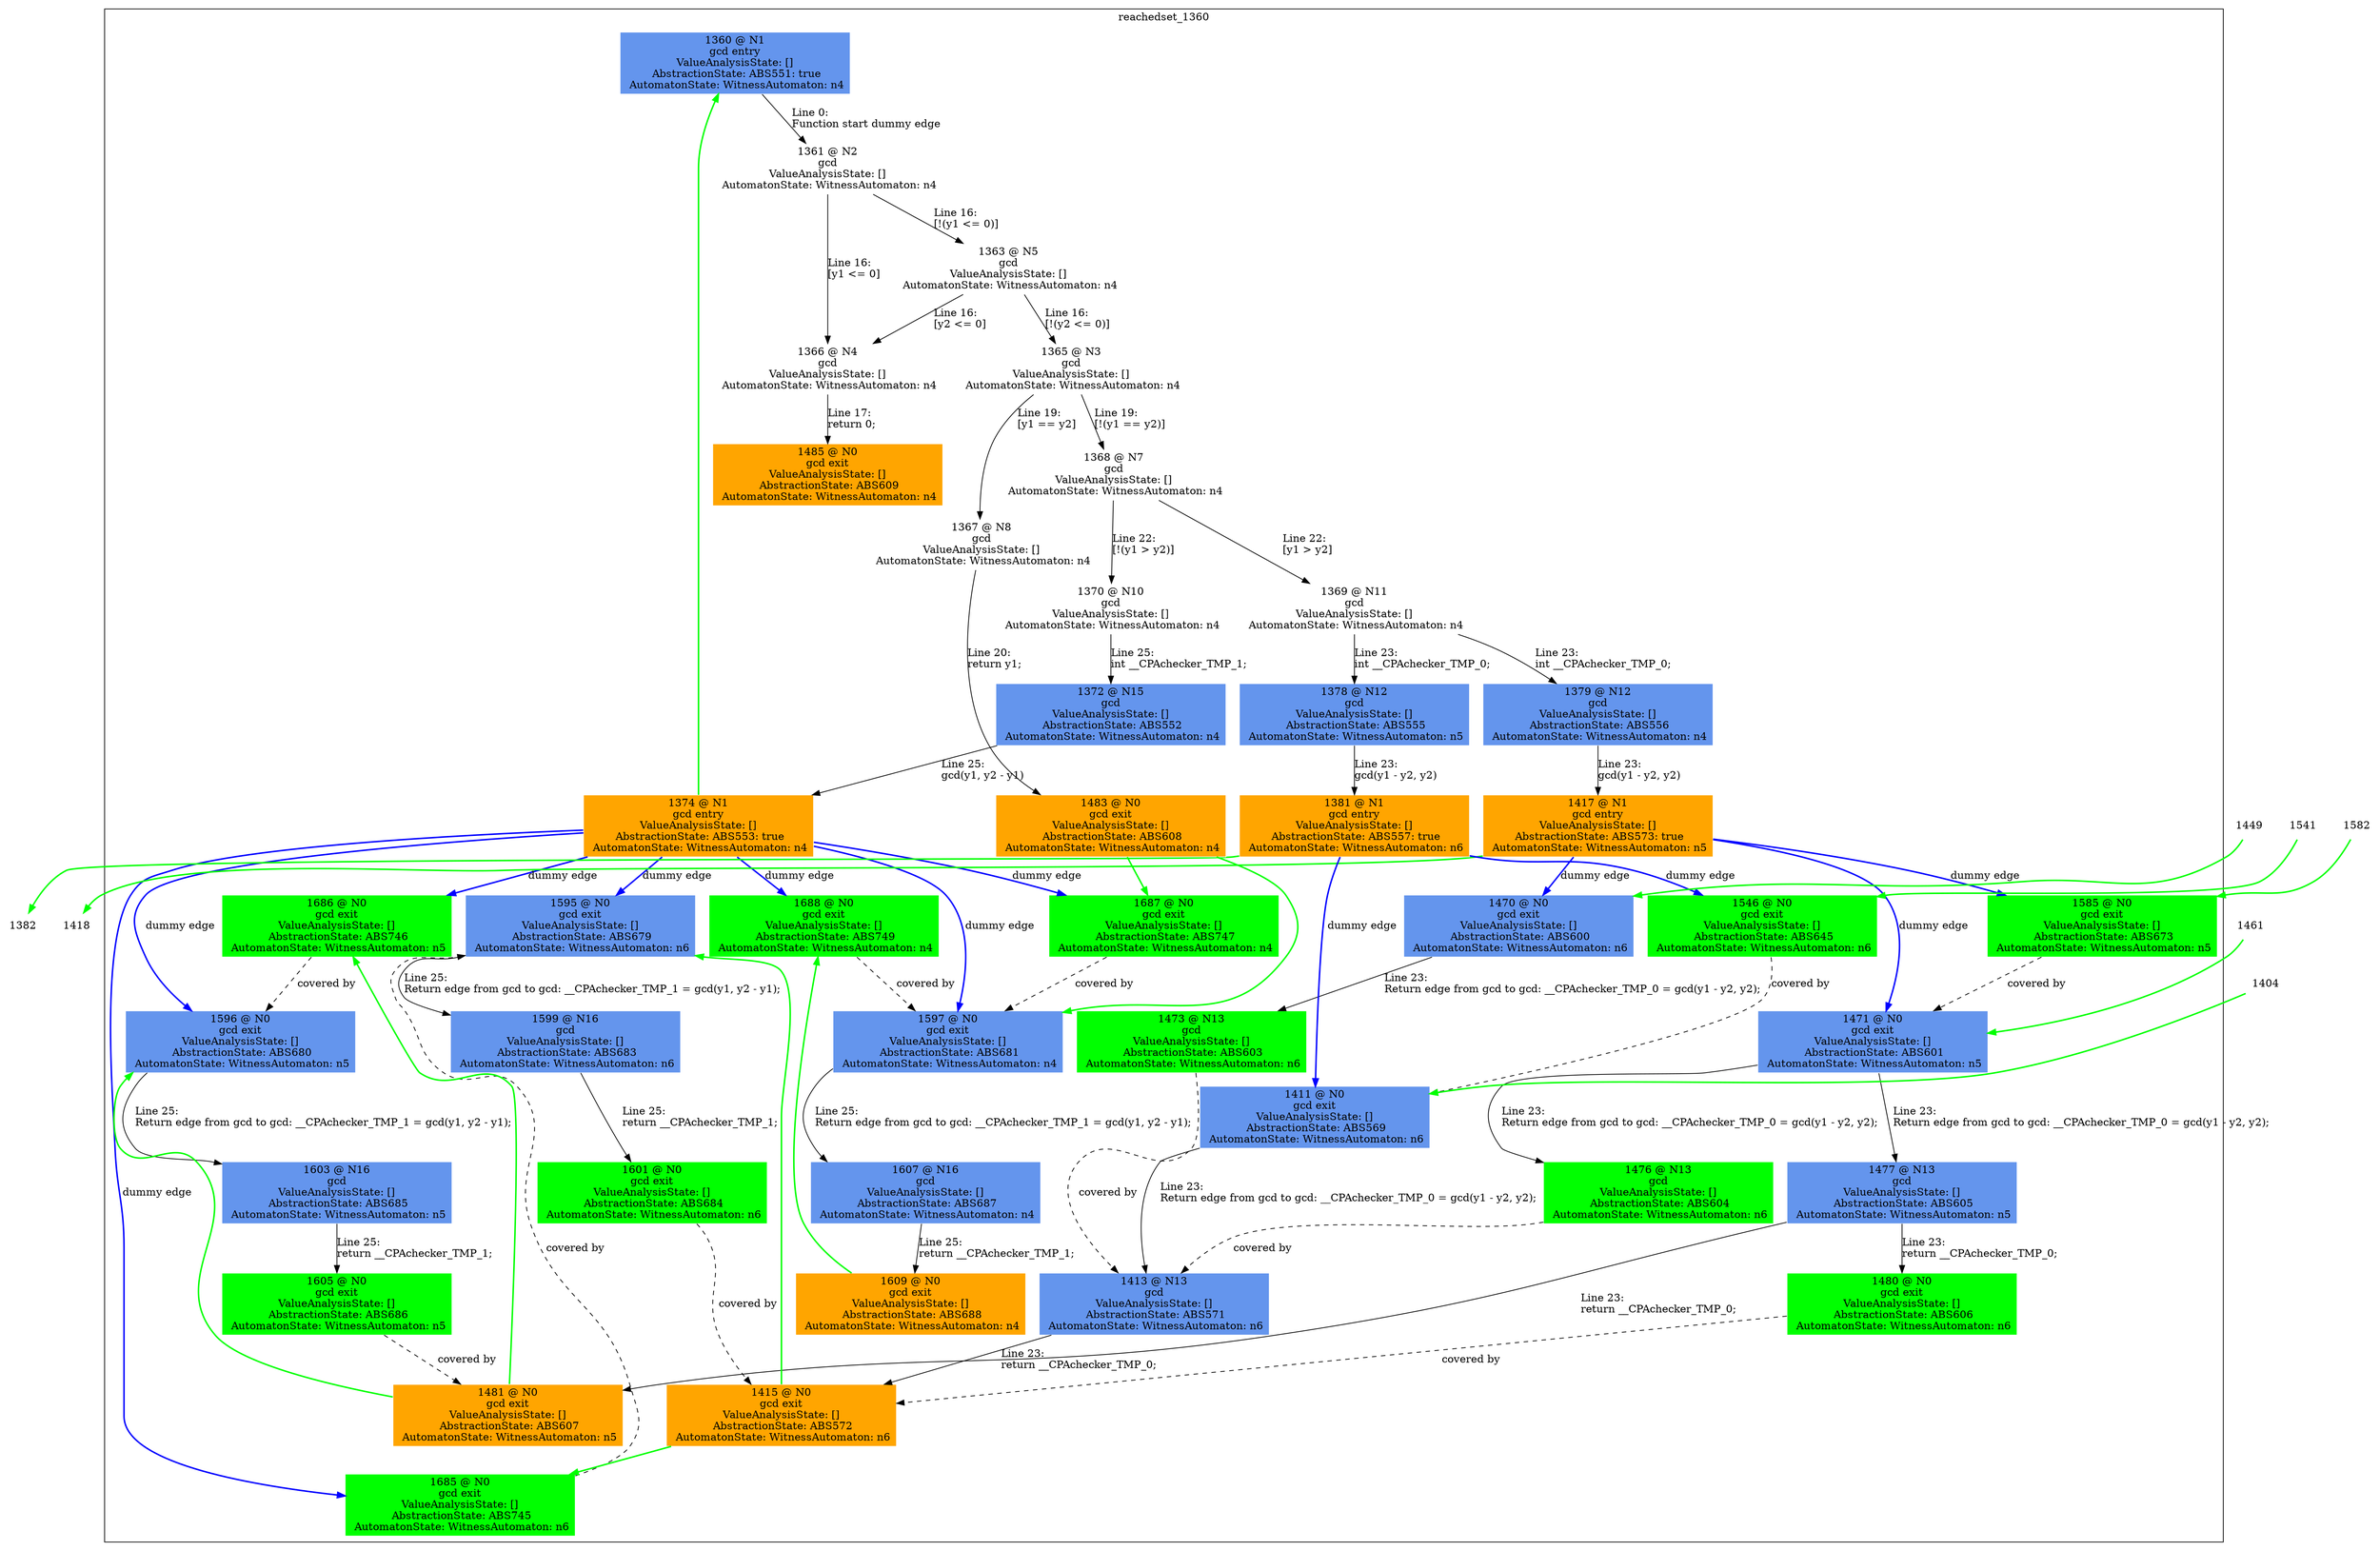 digraph ARG {
node [style="filled" shape="box" color="white"]
subgraph cluster_1360 {
label="reachedset_1360"
1360 [fillcolor="cornflowerblue" label="1360 @ N1\ngcd entry\nValueAnalysisState: []\n AbstractionState: ABS551: true\n AutomatonState: WitnessAutomaton: n4\n" id="1360"]
1361 [label="1361 @ N2\ngcd\nValueAnalysisState: []\n AutomatonState: WitnessAutomaton: n4\n" id="1361"]
1366 [label="1366 @ N4\ngcd\nValueAnalysisState: []\n AutomatonState: WitnessAutomaton: n4\n" id="1366"]
1485 [fillcolor="orange" label="1485 @ N0\ngcd exit\nValueAnalysisState: []\n AbstractionState: ABS609\n AutomatonState: WitnessAutomaton: n4\n" id="1485"]
1363 [label="1363 @ N5\ngcd\nValueAnalysisState: []\n AutomatonState: WitnessAutomaton: n4\n" id="1363"]
1365 [label="1365 @ N3\ngcd\nValueAnalysisState: []\n AutomatonState: WitnessAutomaton: n4\n" id="1365"]
1368 [label="1368 @ N7\ngcd\nValueAnalysisState: []\n AutomatonState: WitnessAutomaton: n4\n" id="1368"]
1370 [label="1370 @ N10\ngcd\nValueAnalysisState: []\n AutomatonState: WitnessAutomaton: n4\n" id="1370"]
1372 [fillcolor="cornflowerblue" label="1372 @ N15\ngcd\nValueAnalysisState: []\n AbstractionState: ABS552\n AutomatonState: WitnessAutomaton: n4\n" id="1372"]
1374 [fillcolor="orange" label="1374 @ N1\ngcd entry\nValueAnalysisState: []\n AbstractionState: ABS553: true\n AutomatonState: WitnessAutomaton: n4\n" id="1374"]
1688 [fillcolor="green" label="1688 @ N0\ngcd exit\nValueAnalysisState: []\n AbstractionState: ABS749\n AutomatonState: WitnessAutomaton: n4\n" id="1688"]
1687 [fillcolor="green" label="1687 @ N0\ngcd exit\nValueAnalysisState: []\n AbstractionState: ABS747\n AutomatonState: WitnessAutomaton: n4\n" id="1687"]
1686 [fillcolor="green" label="1686 @ N0\ngcd exit\nValueAnalysisState: []\n AbstractionState: ABS746\n AutomatonState: WitnessAutomaton: n5\n" id="1686"]
1685 [fillcolor="green" label="1685 @ N0\ngcd exit\nValueAnalysisState: []\n AbstractionState: ABS745\n AutomatonState: WitnessAutomaton: n6\n" id="1685"]
1597 [fillcolor="cornflowerblue" label="1597 @ N0\ngcd exit\nValueAnalysisState: []\n AbstractionState: ABS681\n AutomatonState: WitnessAutomaton: n4\n" id="1597"]
1607 [fillcolor="cornflowerblue" label="1607 @ N16\ngcd\nValueAnalysisState: []\n AbstractionState: ABS687\n AutomatonState: WitnessAutomaton: n4\n" id="1607"]
1609 [fillcolor="orange" label="1609 @ N0\ngcd exit\nValueAnalysisState: []\n AbstractionState: ABS688\n AutomatonState: WitnessAutomaton: n4\n" id="1609"]
1596 [fillcolor="cornflowerblue" label="1596 @ N0\ngcd exit\nValueAnalysisState: []\n AbstractionState: ABS680\n AutomatonState: WitnessAutomaton: n5\n" id="1596"]
1603 [fillcolor="cornflowerblue" label="1603 @ N16\ngcd\nValueAnalysisState: []\n AbstractionState: ABS685\n AutomatonState: WitnessAutomaton: n5\n" id="1603"]
1605 [fillcolor="green" label="1605 @ N0\ngcd exit\nValueAnalysisState: []\n AbstractionState: ABS686\n AutomatonState: WitnessAutomaton: n5\n" id="1605"]
1595 [fillcolor="cornflowerblue" label="1595 @ N0\ngcd exit\nValueAnalysisState: []\n AbstractionState: ABS679\n AutomatonState: WitnessAutomaton: n6\n" id="1595"]
1599 [fillcolor="cornflowerblue" label="1599 @ N16\ngcd\nValueAnalysisState: []\n AbstractionState: ABS683\n AutomatonState: WitnessAutomaton: n6\n" id="1599"]
1601 [fillcolor="green" label="1601 @ N0\ngcd exit\nValueAnalysisState: []\n AbstractionState: ABS684\n AutomatonState: WitnessAutomaton: n6\n" id="1601"]
1369 [label="1369 @ N11\ngcd\nValueAnalysisState: []\n AutomatonState: WitnessAutomaton: n4\n" id="1369"]
1379 [fillcolor="cornflowerblue" label="1379 @ N12\ngcd\nValueAnalysisState: []\n AbstractionState: ABS556\n AutomatonState: WitnessAutomaton: n4\n" id="1379"]
1417 [fillcolor="orange" label="1417 @ N1\ngcd entry\nValueAnalysisState: []\n AbstractionState: ABS573: true\n AutomatonState: WitnessAutomaton: n5\n" id="1417"]
1585 [fillcolor="green" label="1585 @ N0\ngcd exit\nValueAnalysisState: []\n AbstractionState: ABS673\n AutomatonState: WitnessAutomaton: n5\n" id="1585"]
1471 [fillcolor="cornflowerblue" label="1471 @ N0\ngcd exit\nValueAnalysisState: []\n AbstractionState: ABS601\n AutomatonState: WitnessAutomaton: n5\n" id="1471"]
1477 [fillcolor="cornflowerblue" label="1477 @ N13\ngcd\nValueAnalysisState: []\n AbstractionState: ABS605\n AutomatonState: WitnessAutomaton: n5\n" id="1477"]
1481 [fillcolor="orange" label="1481 @ N0\ngcd exit\nValueAnalysisState: []\n AbstractionState: ABS607\n AutomatonState: WitnessAutomaton: n5\n" id="1481"]
1480 [fillcolor="green" label="1480 @ N0\ngcd exit\nValueAnalysisState: []\n AbstractionState: ABS606\n AutomatonState: WitnessAutomaton: n6\n" id="1480"]
1476 [fillcolor="green" label="1476 @ N13\ngcd\nValueAnalysisState: []\n AbstractionState: ABS604\n AutomatonState: WitnessAutomaton: n6\n" id="1476"]
1470 [fillcolor="cornflowerblue" label="1470 @ N0\ngcd exit\nValueAnalysisState: []\n AbstractionState: ABS600\n AutomatonState: WitnessAutomaton: n6\n" id="1470"]
1473 [fillcolor="green" label="1473 @ N13\ngcd\nValueAnalysisState: []\n AbstractionState: ABS603\n AutomatonState: WitnessAutomaton: n6\n" id="1473"]
1378 [fillcolor="cornflowerblue" label="1378 @ N12\ngcd\nValueAnalysisState: []\n AbstractionState: ABS555\n AutomatonState: WitnessAutomaton: n5\n" id="1378"]
1381 [fillcolor="orange" label="1381 @ N1\ngcd entry\nValueAnalysisState: []\n AbstractionState: ABS557: true\n AutomatonState: WitnessAutomaton: n6\n" id="1381"]
1546 [fillcolor="green" label="1546 @ N0\ngcd exit\nValueAnalysisState: []\n AbstractionState: ABS645\n AutomatonState: WitnessAutomaton: n6\n" id="1546"]
1411 [fillcolor="cornflowerblue" label="1411 @ N0\ngcd exit\nValueAnalysisState: []\n AbstractionState: ABS569\n AutomatonState: WitnessAutomaton: n6\n" id="1411"]
1413 [fillcolor="cornflowerblue" label="1413 @ N13\ngcd\nValueAnalysisState: []\n AbstractionState: ABS571\n AutomatonState: WitnessAutomaton: n6\n" id="1413"]
1415 [fillcolor="orange" label="1415 @ N0\ngcd exit\nValueAnalysisState: []\n AbstractionState: ABS572\n AutomatonState: WitnessAutomaton: n6\n" id="1415"]
1367 [label="1367 @ N8\ngcd\nValueAnalysisState: []\n AutomatonState: WitnessAutomaton: n4\n" id="1367"]
1483 [fillcolor="orange" label="1483 @ N0\ngcd exit\nValueAnalysisState: []\n AbstractionState: ABS608\n AutomatonState: WitnessAutomaton: n4\n" id="1483"]
1360 -> 1361 [label="Line 0: \lFunction start dummy edge\l" id="1360 -> 1361"]
1361 -> 1363 [label="Line 16: \l[!(y1 <= 0)]\l" id="1361 -> 1363"]
1361 -> 1366 [label="Line 16: \l[y1 <= 0]\l" id="1361 -> 1366"]
1366 -> 1485 [label="Line 17: \lreturn 0;\l" id="1366 -> 1485"]
1363 -> 1365 [label="Line 16: \l[!(y2 <= 0)]\l" id="1363 -> 1365"]
1363 -> 1366 [label="Line 16: \l[y2 <= 0]\l" id="1363 -> 1366"]
1365 -> 1367 [label="Line 19: \l[y1 == y2]\l" id="1365 -> 1367"]
1365 -> 1368 [label="Line 19: \l[!(y1 == y2)]\l" id="1365 -> 1368"]
1368 -> 1369 [label="Line 22: \l[y1 > y2]\l" id="1368 -> 1369"]
1368 -> 1370 [label="Line 22: \l[!(y1 > y2)]\l" id="1368 -> 1370"]
1370 -> 1372 [label="Line 25: \lint __CPAchecker_TMP_1;\l" id="1370 -> 1372"]
1372 -> 1374 [label="Line 25: \lgcd(y1, y2 - y1)\l" id="1372 -> 1374"]
1374 -> 1595 [style="bold" color="blue" label="dummy edge" id="1374 -> 1595"]
1374 -> 1596 [style="bold" color="blue" label="dummy edge" id="1374 -> 1596"]
1374 -> 1597 [style="bold" color="blue" label="dummy edge" id="1374 -> 1597"]
1374 -> 1685 [style="bold" color="blue" label="dummy edge" id="1374 -> 1685"]
1374 -> 1686 [style="bold" color="blue" label="dummy edge" id="1374 -> 1686"]
1374 -> 1687 [style="bold" color="blue" label="dummy edge" id="1374 -> 1687"]
1374 -> 1688 [style="bold" color="blue" label="dummy edge" id="1374 -> 1688"]
1687 -> 1597 [style="dashed" weight="0" label="covered by"]
1688 -> 1597 [style="dashed" weight="0" label="covered by"]
1597 -> 1607 [label="Line 25: \lReturn edge from gcd to gcd: __CPAchecker_TMP_1 = gcd(y1, y2 - y1);\l" id="1597 -> 1607"]
1607 -> 1609 [label="Line 25: \lreturn __CPAchecker_TMP_1;\l" id="1607 -> 1609"]
1686 -> 1596 [style="dashed" weight="0" label="covered by"]
1596 -> 1603 [label="Line 25: \lReturn edge from gcd to gcd: __CPAchecker_TMP_1 = gcd(y1, y2 - y1);\l" id="1596 -> 1603"]
1603 -> 1605 [label="Line 25: \lreturn __CPAchecker_TMP_1;\l" id="1603 -> 1605"]
1685 -> 1595 [style="dashed" weight="0" label="covered by"]
1595 -> 1599 [label="Line 25: \lReturn edge from gcd to gcd: __CPAchecker_TMP_1 = gcd(y1, y2 - y1);\l" id="1595 -> 1599"]
1599 -> 1601 [label="Line 25: \lreturn __CPAchecker_TMP_1;\l" id="1599 -> 1601"]
1369 -> 1378 [label="Line 23: \lint __CPAchecker_TMP_0;\l" id="1369 -> 1378"]
1369 -> 1379 [label="Line 23: \lint __CPAchecker_TMP_0;\l" id="1369 -> 1379"]
1379 -> 1417 [label="Line 23: \lgcd(y1 - y2, y2)\l" id="1379 -> 1417"]
1417 -> 1470 [style="bold" color="blue" label="dummy edge" id="1417 -> 1470"]
1417 -> 1471 [style="bold" color="blue" label="dummy edge" id="1417 -> 1471"]
1417 -> 1585 [style="bold" color="blue" label="dummy edge" id="1417 -> 1585"]
1585 -> 1471 [style="dashed" weight="0" label="covered by"]
1471 -> 1476 [label="Line 23: \lReturn edge from gcd to gcd: __CPAchecker_TMP_0 = gcd(y1 - y2, y2);\l" id="1471 -> 1476"]
1471 -> 1477 [label="Line 23: \lReturn edge from gcd to gcd: __CPAchecker_TMP_0 = gcd(y1 - y2, y2);\l" id="1471 -> 1477"]
1477 -> 1480 [label="Line 23: \lreturn __CPAchecker_TMP_0;\l" id="1477 -> 1480"]
1477 -> 1481 [label="Line 23: \lreturn __CPAchecker_TMP_0;\l" id="1477 -> 1481"]
1605 -> 1481 [style="dashed" weight="0" label="covered by"]
1470 -> 1473 [label="Line 23: \lReturn edge from gcd to gcd: __CPAchecker_TMP_0 = gcd(y1 - y2, y2);\l" id="1470 -> 1473"]
1378 -> 1381 [label="Line 23: \lgcd(y1 - y2, y2)\l" id="1378 -> 1381"]
1381 -> 1411 [style="bold" color="blue" label="dummy edge" id="1381 -> 1411"]
1381 -> 1546 [style="bold" color="blue" label="dummy edge" id="1381 -> 1546"]
1546 -> 1411 [style="dashed" weight="0" label="covered by"]
1411 -> 1413 [label="Line 23: \lReturn edge from gcd to gcd: __CPAchecker_TMP_0 = gcd(y1 - y2, y2);\l" id="1411 -> 1413"]
1473 -> 1413 [style="dashed" weight="0" label="covered by"]
1476 -> 1413 [style="dashed" weight="0" label="covered by"]
1413 -> 1415 [label="Line 23: \lreturn __CPAchecker_TMP_0;\l" id="1413 -> 1415"]
1480 -> 1415 [style="dashed" weight="0" label="covered by"]
1601 -> 1415 [style="dashed" weight="0" label="covered by"]
1367 -> 1483 [label="Line 20: \lreturn y1;\l" id="1367 -> 1483"]
}
1609 -> 1688 [color=green style=bold]
1449 -> 1470 [color=green style=bold]
1461 -> 1471 [color=green style=bold]
1415 -> 1685 [color=green style=bold]
1415 -> 1595 [color=green style=bold]
1483 -> 1597 [color=green style=bold]
1483 -> 1687 [color=green style=bold]
1404 -> 1411 [color=green style=bold]
1381 -> 1382 [color=green style=bold]
1481 -> 1596 [color=green style=bold]
1481 -> 1686 [color=green style=bold]
1541 -> 1546 [color=green style=bold]
1417 -> 1418 [color=green style=bold]
1582 -> 1585 [color=green style=bold]
1374 -> 1360 [color=green style=bold]
}
